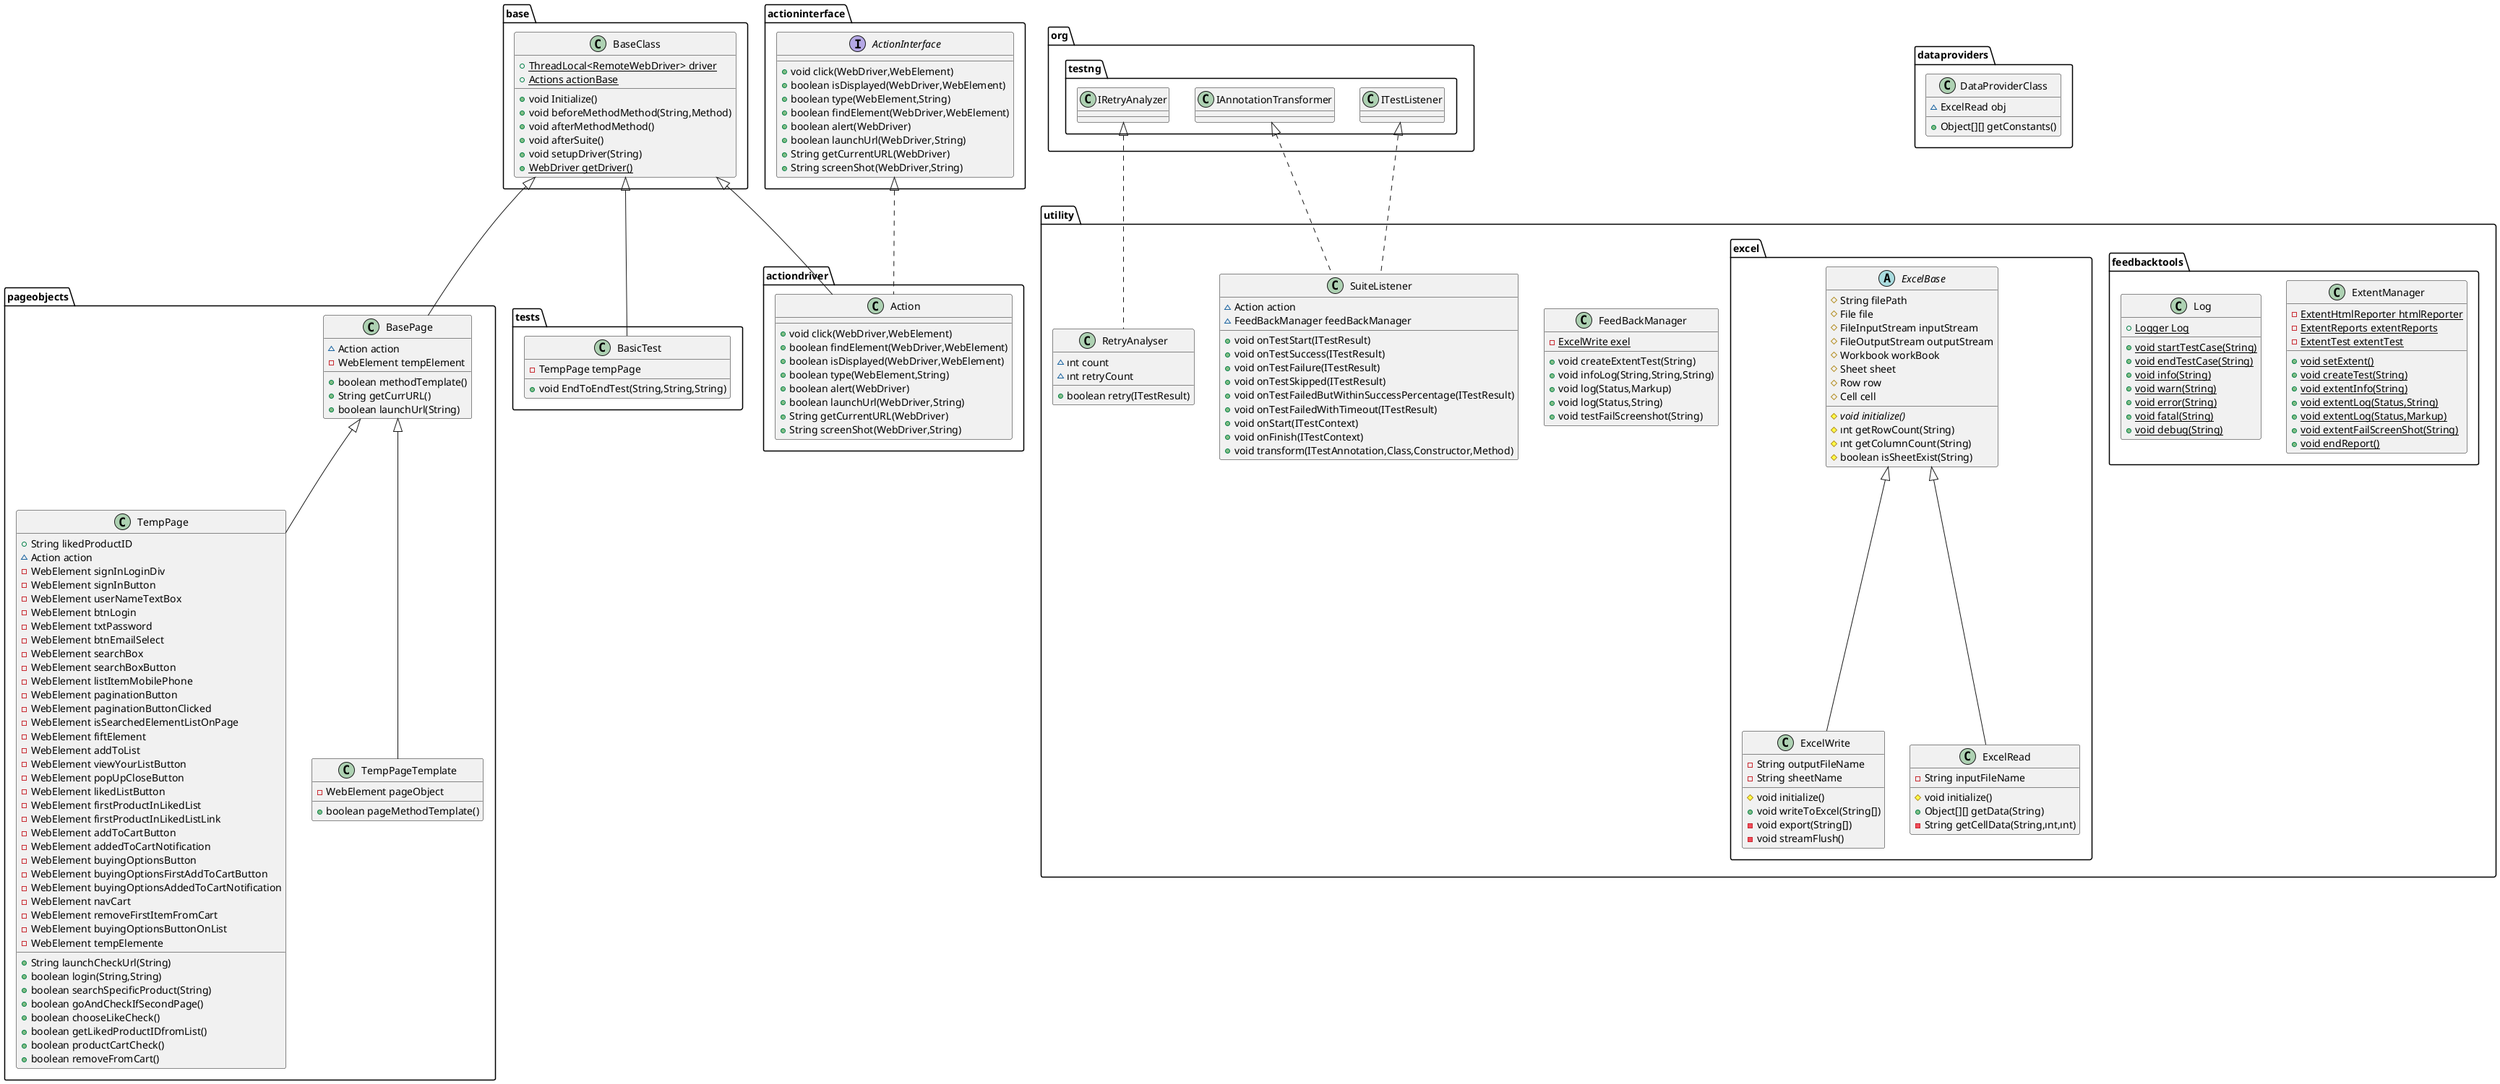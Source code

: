 @startuml
class pageobjects.TempPage {
+ String likedProductID
~ Action action
- WebElement signInLoginDiv
- WebElement signInButton
- WebElement userNameTextBox
- WebElement btnLogin
- WebElement txtPassword
- WebElement btnEmailSelect
- WebElement searchBox
- WebElement searchBoxButton
- WebElement listItemMobilePhone
- WebElement paginationButton
- WebElement paginationButtonClicked
- WebElement isSearchedElementListOnPage
- WebElement fiftElement
- WebElement addToList
- WebElement viewYourListButton
- WebElement popUpCloseButton
- WebElement likedListButton
- WebElement firstProductInLikedList
- WebElement firstProductInLikedListLink
- WebElement addToCartButton
- WebElement addedToCartNotification
- WebElement buyingOptionsButton
- WebElement buyingOptionsFirstAddToCartButton
- WebElement buyingOptionsAddedToCartNotification
- WebElement navCart
- WebElement removeFirstItemFromCart
- WebElement buyingOptionsButtonOnList
- WebElement tempElemente
+ String launchCheckUrl(String)
+ boolean login(String,String)
+ boolean searchSpecificProduct(String)
+ boolean goAndCheckIfSecondPage()
+ boolean chooseLikeCheck()
+ boolean getLikedProductIDfromList()
+ boolean productCartCheck()
+ boolean removeFromCart()
}
class utility.feedbacktools.ExtentManager {
- {static} ExtentHtmlReporter htmlReporter
- {static} ExtentReports extentReports
- {static} ExtentTest extentTest
+ {static} void setExtent()
+ {static} void createTest(String)
+ {static} void extentInfo(String)
+ {static} void extentLog(Status,String)
+ {static} void extentLog(Status,Markup)
+ {static} void extentFailScreenShot(String)
+ {static} void endReport()
}
class utility.excel.ExcelWrite {
- String outputFileName
- String sheetName
# void initialize()
+ void writeToExcel(String[])
- void export(String[])
- void streamFlush()
}
class tests.BasicTest {
- TempPage tempPage
+ void EndToEndTest(String,String,String)
}
class utility.FeedBackManager {
- {static} ExcelWrite exel
+ void createExtentTest(String)
+ void infoLog(String,String,String)
+ void log(Status,Markup)
+ void log(Status,String)
+ void testFailScreenshot(String)
}
class utility.SuiteListener {
~ Action action
~ FeedBackManager feedBackManager
+ void onTestStart(ITestResult)
+ void onTestSuccess(ITestResult)
+ void onTestFailure(ITestResult)
+ void onTestSkipped(ITestResult)
+ void onTestFailedButWithinSuccessPercentage(ITestResult)
+ void onTestFailedWithTimeout(ITestResult)
+ void onStart(ITestContext)
+ void onFinish(ITestContext)
+ void transform(ITestAnnotation,Class,Constructor,Method)
}
class pageobjects.TempPageTemplate {
- WebElement pageObject
+ boolean pageMethodTemplate()
}
class base.BaseClass {
+ {static} ThreadLocal<RemoteWebDriver> driver
+ {static} Actions actionBase
+ void Initialize()
+ void beforeMethodMethod(String,Method)
+ void afterMethodMethod()
+ void afterSuite()
+ void setupDriver(String)
+ {static} WebDriver getDriver()
}
class pageobjects.BasePage {
~ Action action
- WebElement tempElement
+ boolean methodTemplate()
+ String getCurrURL()
+ boolean launchUrl(String)
}
interface actioninterface.ActionInterface {
+ void click(WebDriver,WebElement)
+ boolean isDisplayed(WebDriver,WebElement)
+ boolean type(WebElement,String)
+ boolean findElement(WebDriver,WebElement)
+ boolean alert(WebDriver)
+ boolean launchUrl(WebDriver,String)
+ String getCurrentURL(WebDriver)
+ String screenShot(WebDriver,String)
}
class actiondriver.Action {
+ void click(WebDriver,WebElement)
+ boolean findElement(WebDriver,WebElement)
+ boolean isDisplayed(WebDriver,WebElement)
+ boolean type(WebElement,String)
+ boolean alert(WebDriver)
+ boolean launchUrl(WebDriver,String)
+ String getCurrentURL(WebDriver)
+ String screenShot(WebDriver,String)
}
class dataproviders.DataProviderClass {
~ ExcelRead obj
+ Object[][] getConstants()
}
class utility.RetryAnalyser {
~ ınt count
~ ınt retryCount
+ boolean retry(ITestResult)
}
class utility.excel.ExcelRead {
- String inputFileName
# void initialize()
+ Object[][] getData(String)
- String getCellData(String,ınt,ınt)
}
class utility.feedbacktools.Log {
+ {static} Logger Log
+ {static} void startTestCase(String)
+ {static} void endTestCase(String)
+ {static} void info(String)
+ {static} void warn(String)
+ {static} void error(String)
+ {static} void fatal(String)
+ {static} void debug(String)
}
abstract class utility.excel.ExcelBase {
# String filePath
# File file
# FileInputStream inputStream
# FileOutputStream outputStream
# Workbook workBook
# Sheet sheet
# Row row
# Cell cell
# {abstract}void initialize()
# ınt getRowCount(String)
# ınt getColumnCount(String)
# boolean isSheetExist(String)
}


pageobjects.BasePage <|-- pageobjects.TempPage
utility.excel.ExcelBase <|-- utility.excel.ExcelWrite
base.BaseClass <|-- tests.BasicTest
org.testng.ITestListener <|.. utility.SuiteListener
org.testng.IAnnotationTransformer <|.. utility.SuiteListener
pageobjects.BasePage <|-- pageobjects.TempPageTemplate
base.BaseClass <|-- pageobjects.BasePage
actioninterface.ActionInterface <|.. actiondriver.Action
base.BaseClass <|-- actiondriver.Action
org.testng.IRetryAnalyzer <|.. utility.RetryAnalyser
utility.excel.ExcelBase <|-- utility.excel.ExcelRead
@enduml
